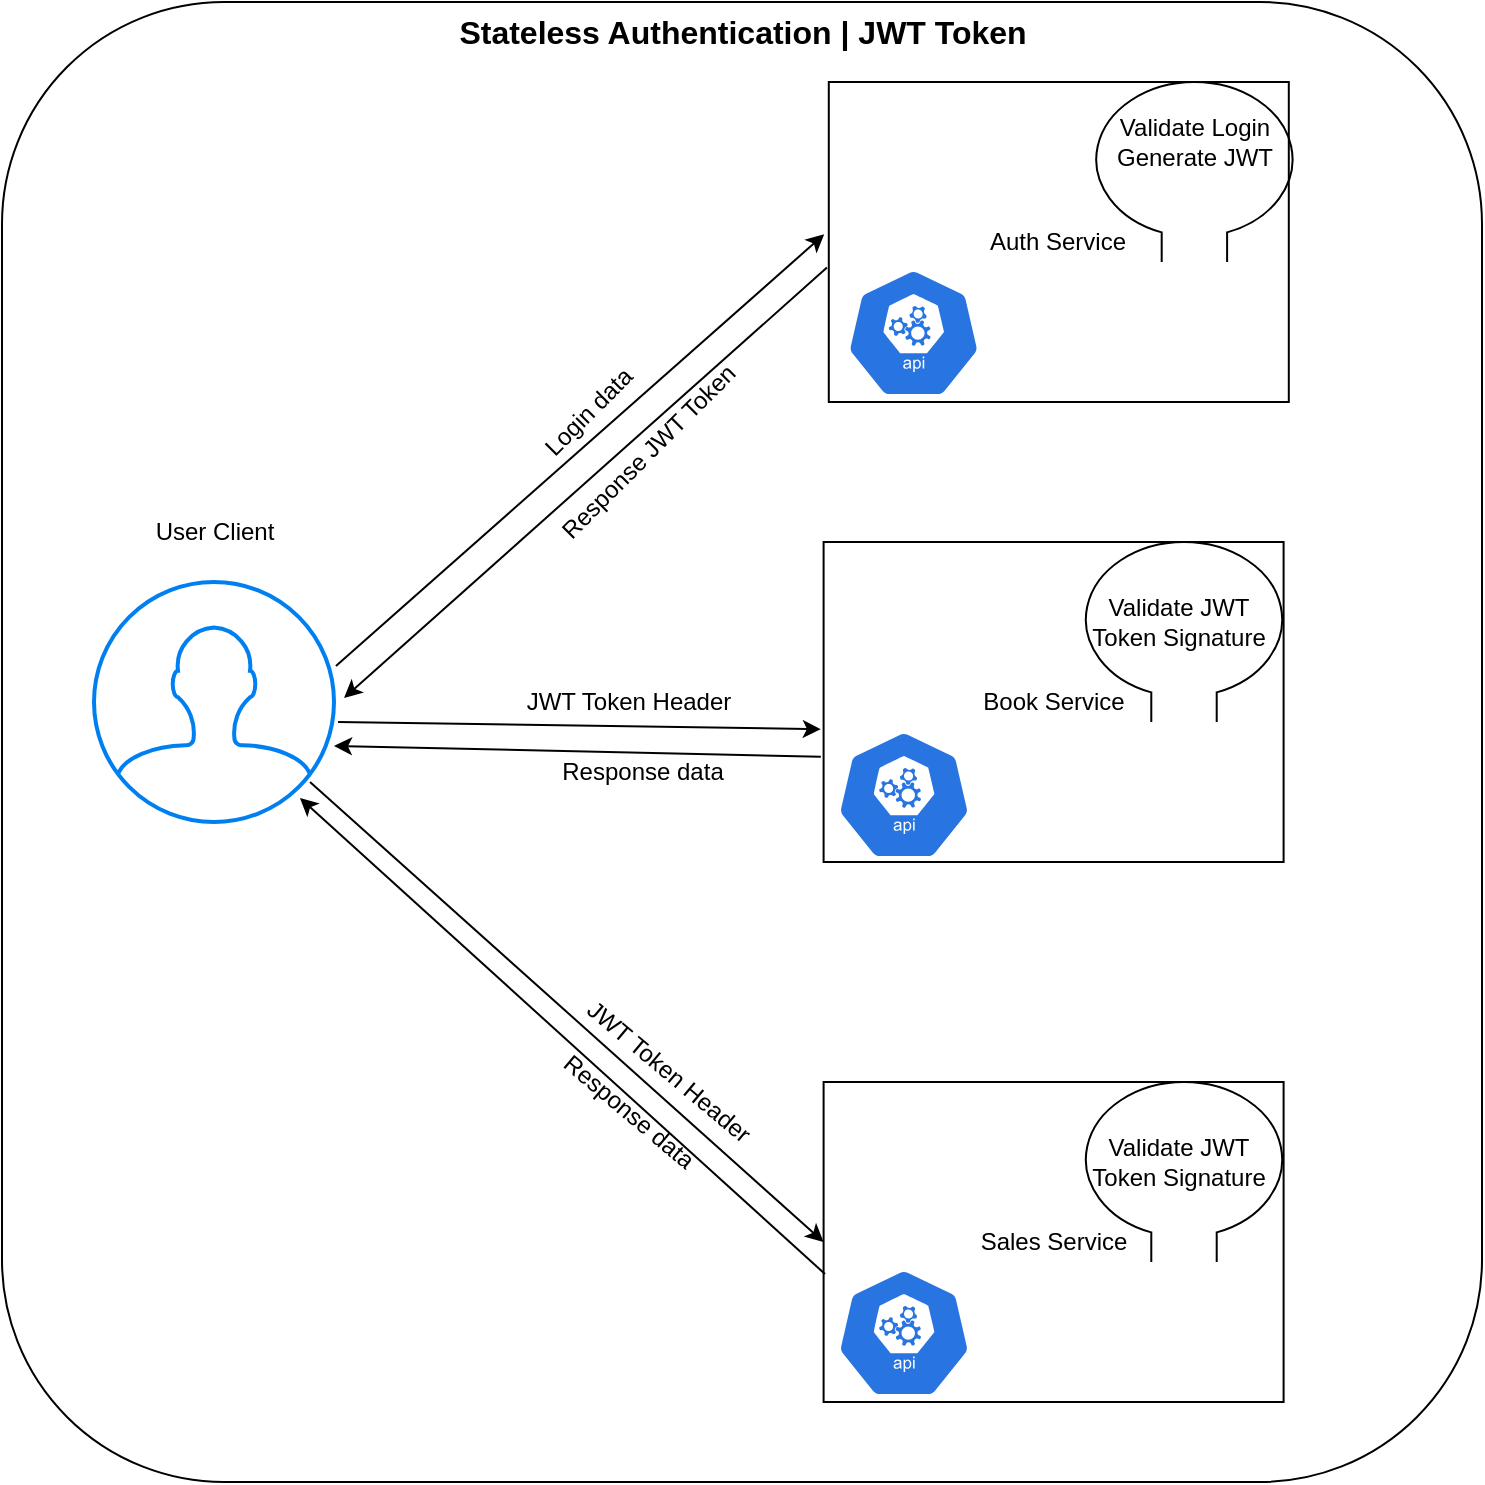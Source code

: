 <mxfile version="20.8.5" type="device"><diagram id="inU4cjQ3NT1jf53npDcN" name="Página-1"><mxGraphModel dx="724" dy="1526" grid="1" gridSize="10" guides="1" tooltips="1" connect="1" arrows="1" fold="1" page="1" pageScale="1" pageWidth="827" pageHeight="1169" math="0" shadow="0"><root><mxCell id="0"/><mxCell id="1" parent="0"/><mxCell id="OC38S1sl76dGQ1FFbjmb-30" value="" style="rounded=1;whiteSpace=wrap;html=1;fontStyle=1" parent="1" vertex="1"><mxGeometry x="44" y="-130" width="740" height="740" as="geometry"/></mxCell><mxCell id="OC38S1sl76dGQ1FFbjmb-2" value="" style="html=1;verticalLabelPosition=bottom;align=center;labelBackgroundColor=#ffffff;verticalAlign=top;strokeWidth=2;strokeColor=#0080F0;shadow=0;dashed=0;shape=mxgraph.ios7.icons.user;" parent="1" vertex="1"><mxGeometry x="90" y="160" width="120" height="120" as="geometry"/></mxCell><mxCell id="OC38S1sl76dGQ1FFbjmb-3" value="" style="endArrow=classic;html=1;rounded=0;exitX=1.008;exitY=0.35;exitDx=0;exitDy=0;exitPerimeter=0;entryX=-0.01;entryY=0.476;entryDx=0;entryDy=0;entryPerimeter=0;" parent="1" source="OC38S1sl76dGQ1FFbjmb-2" target="OC38S1sl76dGQ1FFbjmb-27" edge="1"><mxGeometry width="50" height="50" relative="1" as="geometry"><mxPoint x="390" y="270" as="sourcePoint"/><mxPoint x="460" y="60" as="targetPoint"/></mxGeometry></mxCell><mxCell id="OC38S1sl76dGQ1FFbjmb-4" value="Login data" style="text;html=1;align=center;verticalAlign=middle;resizable=0;points=[];autosize=1;strokeColor=none;fillColor=none;rotation=-45;" parent="1" vertex="1"><mxGeometry x="297.4" y="60" width="80" height="30" as="geometry"/></mxCell><mxCell id="OC38S1sl76dGQ1FFbjmb-5" value="" style="endArrow=classic;html=1;rounded=0;entryX=1.042;entryY=0.483;entryDx=0;entryDy=0;entryPerimeter=0;exitX=-0.004;exitY=0.58;exitDx=0;exitDy=0;exitPerimeter=0;" parent="1" source="OC38S1sl76dGQ1FFbjmb-27" target="OC38S1sl76dGQ1FFbjmb-2" edge="1"><mxGeometry width="50" height="50" relative="1" as="geometry"><mxPoint x="460" y="90" as="sourcePoint"/><mxPoint x="440" y="220" as="targetPoint"/></mxGeometry></mxCell><mxCell id="OC38S1sl76dGQ1FFbjmb-6" value="Response JWT Token" style="text;html=1;align=center;verticalAlign=middle;resizable=0;points=[];autosize=1;strokeColor=none;fillColor=none;rotation=-45;" parent="1" vertex="1"><mxGeometry x="297.4" y="80" width="140" height="30" as="geometry"/></mxCell><mxCell id="OC38S1sl76dGQ1FFbjmb-7" value="User Client" style="text;html=1;align=center;verticalAlign=middle;resizable=0;points=[];autosize=1;strokeColor=none;fillColor=none;" parent="1" vertex="1"><mxGeometry x="110" y="120" width="80" height="30" as="geometry"/></mxCell><mxCell id="OC38S1sl76dGQ1FFbjmb-9" value="Book Service" style="rounded=0;whiteSpace=wrap;html=1;" parent="1" vertex="1"><mxGeometry x="454.8" y="140" width="230" height="160" as="geometry"/></mxCell><mxCell id="OC38S1sl76dGQ1FFbjmb-10" value="Sales Service" style="rounded=0;whiteSpace=wrap;html=1;" parent="1" vertex="1"><mxGeometry x="454.8" y="410" width="230" height="160" as="geometry"/></mxCell><mxCell id="OC38S1sl76dGQ1FFbjmb-11" value="" style="endArrow=classic;html=1;rounded=0;exitX=1.017;exitY=0.583;exitDx=0;exitDy=0;exitPerimeter=0;entryX=-0.006;entryY=0.585;entryDx=0;entryDy=0;entryPerimeter=0;" parent="1" source="OC38S1sl76dGQ1FFbjmb-2" target="OC38S1sl76dGQ1FFbjmb-9" edge="1"><mxGeometry width="50" height="50" relative="1" as="geometry"><mxPoint x="220.96" y="212" as="sourcePoint"/><mxPoint x="470" y="95" as="targetPoint"/></mxGeometry></mxCell><mxCell id="OC38S1sl76dGQ1FFbjmb-12" value="JWT Token Header" style="text;html=1;align=center;verticalAlign=middle;resizable=0;points=[];autosize=1;strokeColor=none;fillColor=none;" parent="1" vertex="1"><mxGeometry x="297.4" y="205" width="120" height="30" as="geometry"/></mxCell><mxCell id="OC38S1sl76dGQ1FFbjmb-13" value="" style="endArrow=classic;html=1;rounded=0;exitX=-0.006;exitY=0.671;exitDx=0;exitDy=0;exitPerimeter=0;entryX=1;entryY=0.683;entryDx=0;entryDy=0;entryPerimeter=0;" parent="1" source="OC38S1sl76dGQ1FFbjmb-9" target="OC38S1sl76dGQ1FFbjmb-2" edge="1"><mxGeometry width="50" height="50" relative="1" as="geometry"><mxPoint x="390" y="300" as="sourcePoint"/><mxPoint x="220" y="250" as="targetPoint"/></mxGeometry></mxCell><mxCell id="OC38S1sl76dGQ1FFbjmb-14" value="Response data" style="text;html=1;align=center;verticalAlign=middle;resizable=0;points=[];autosize=1;strokeColor=none;fillColor=none;" parent="1" vertex="1"><mxGeometry x="314" y="240" width="100" height="30" as="geometry"/></mxCell><mxCell id="OC38S1sl76dGQ1FFbjmb-15" value="" style="endArrow=classic;html=1;rounded=0;exitX=0.9;exitY=0.833;exitDx=0;exitDy=0;exitPerimeter=0;entryX=0;entryY=0.5;entryDx=0;entryDy=0;" parent="1" source="OC38S1sl76dGQ1FFbjmb-2" target="OC38S1sl76dGQ1FFbjmb-10" edge="1"><mxGeometry width="50" height="50" relative="1" as="geometry"><mxPoint x="222.04" y="239.96" as="sourcePoint"/><mxPoint x="470" y="235" as="targetPoint"/></mxGeometry></mxCell><mxCell id="OC38S1sl76dGQ1FFbjmb-16" value="JWT Token Header" style="text;html=1;align=center;verticalAlign=middle;resizable=0;points=[];autosize=1;strokeColor=none;fillColor=none;rotation=40;" parent="1" vertex="1"><mxGeometry x="317.4" y="390" width="120" height="30" as="geometry"/></mxCell><mxCell id="OC38S1sl76dGQ1FFbjmb-17" value="" style="endArrow=classic;html=1;rounded=0;exitX=0.003;exitY=0.6;exitDx=0;exitDy=0;entryX=0.858;entryY=0.9;entryDx=0;entryDy=0;entryPerimeter=0;exitPerimeter=0;" parent="1" source="OC38S1sl76dGQ1FFbjmb-10" target="OC38S1sl76dGQ1FFbjmb-2" edge="1"><mxGeometry width="50" height="50" relative="1" as="geometry"><mxPoint x="468.98" y="246.97" as="sourcePoint"/><mxPoint x="190" y="280" as="targetPoint"/></mxGeometry></mxCell><mxCell id="OC38S1sl76dGQ1FFbjmb-18" value="Response data" style="text;html=1;align=center;verticalAlign=middle;resizable=0;points=[];autosize=1;strokeColor=none;fillColor=none;rotation=40;" parent="1" vertex="1"><mxGeometry x="307.4" y="410" width="100" height="30" as="geometry"/></mxCell><mxCell id="OC38S1sl76dGQ1FFbjmb-19" value="" style="verticalLabelPosition=bottom;shadow=0;dashed=0;align=center;html=1;verticalAlign=top;shape=mxgraph.electrical.radio.loop_antenna;" parent="1" vertex="1"><mxGeometry x="582.6" y="140" width="104.8" height="90" as="geometry"/></mxCell><mxCell id="OC38S1sl76dGQ1FFbjmb-20" value="&lt;div&gt;Validate JWT &lt;br&gt;&lt;/div&gt;&lt;div&gt;Token Signature&lt;/div&gt;" style="text;html=1;align=center;verticalAlign=middle;resizable=0;points=[];autosize=1;strokeColor=none;fillColor=none;" parent="1" vertex="1"><mxGeometry x="577.4" y="160" width="110" height="40" as="geometry"/></mxCell><mxCell id="OC38S1sl76dGQ1FFbjmb-21" value="" style="verticalLabelPosition=bottom;shadow=0;dashed=0;align=center;html=1;verticalAlign=top;shape=mxgraph.electrical.radio.loop_antenna;" parent="1" vertex="1"><mxGeometry x="582.6" y="410" width="104.8" height="90" as="geometry"/></mxCell><mxCell id="OC38S1sl76dGQ1FFbjmb-22" value="&lt;div&gt;Validate JWT &lt;br&gt;&lt;/div&gt;&lt;div&gt;Token Signature&lt;/div&gt;" style="text;html=1;align=center;verticalAlign=middle;resizable=0;points=[];autosize=1;strokeColor=none;fillColor=none;" parent="1" vertex="1"><mxGeometry x="577.4" y="430" width="110" height="40" as="geometry"/></mxCell><mxCell id="OC38S1sl76dGQ1FFbjmb-27" value="&lt;div&gt;Auth Service&lt;/div&gt;" style="rounded=0;whiteSpace=wrap;html=1;" parent="1" vertex="1"><mxGeometry x="457.4" y="-90" width="230" height="160" as="geometry"/></mxCell><mxCell id="OC38S1sl76dGQ1FFbjmb-28" value="" style="verticalLabelPosition=bottom;shadow=0;dashed=0;align=center;html=1;verticalAlign=top;shape=mxgraph.electrical.radio.loop_antenna;" parent="1" vertex="1"><mxGeometry x="587.8" y="-90" width="104.8" height="90" as="geometry"/></mxCell><mxCell id="OC38S1sl76dGQ1FFbjmb-29" value="&lt;div&gt;Validate Login&lt;br&gt;&lt;/div&gt;&lt;div&gt;Generate JWT&lt;br&gt;&lt;/div&gt;" style="text;html=1;align=center;verticalAlign=middle;resizable=0;points=[];autosize=1;strokeColor=none;fillColor=none;" parent="1" vertex="1"><mxGeometry x="590.2" y="-80" width="100" height="40" as="geometry"/></mxCell><mxCell id="OC38S1sl76dGQ1FFbjmb-31" value="&lt;b style=&quot;font-size: 16px;&quot;&gt;Stateless Authentication | JWT Token&lt;br style=&quot;font-size: 16px;&quot;&gt;&lt;/b&gt;" style="text;html=1;align=center;verticalAlign=middle;resizable=0;points=[];autosize=1;strokeColor=none;fillColor=none;fontSize=16;" parent="1" vertex="1"><mxGeometry x="259" y="-130" width="310" height="30" as="geometry"/></mxCell><mxCell id="8C7D8KZa0h7V00k7eu4G-1" value="" style="sketch=0;html=1;dashed=0;whitespace=wrap;fillColor=#2875E2;strokeColor=#ffffff;points=[[0.005,0.63,0],[0.1,0.2,0],[0.9,0.2,0],[0.5,0,0],[0.995,0.63,0],[0.72,0.99,0],[0.5,1,0],[0.28,0.99,0]];verticalLabelPosition=bottom;align=center;verticalAlign=top;shape=mxgraph.kubernetes.icon;prIcon=api" vertex="1" parent="1"><mxGeometry x="450" y="234" width="90" height="65" as="geometry"/></mxCell><mxCell id="8C7D8KZa0h7V00k7eu4G-4" value="" style="sketch=0;html=1;dashed=0;whitespace=wrap;fillColor=#2875E2;strokeColor=#ffffff;points=[[0.005,0.63,0],[0.1,0.2,0],[0.9,0.2,0],[0.5,0,0],[0.995,0.63,0],[0.72,0.99,0],[0.5,1,0],[0.28,0.99,0]];verticalLabelPosition=bottom;align=center;verticalAlign=top;shape=mxgraph.kubernetes.icon;prIcon=api" vertex="1" parent="1"><mxGeometry x="454.8" y="3" width="90" height="65" as="geometry"/></mxCell><mxCell id="8C7D8KZa0h7V00k7eu4G-5" value="" style="sketch=0;html=1;dashed=0;whitespace=wrap;fillColor=#2875E2;strokeColor=#ffffff;points=[[0.005,0.63,0],[0.1,0.2,0],[0.9,0.2,0],[0.5,0,0],[0.995,0.63,0],[0.72,0.99,0],[0.5,1,0],[0.28,0.99,0]];verticalLabelPosition=bottom;align=center;verticalAlign=top;shape=mxgraph.kubernetes.icon;prIcon=api" vertex="1" parent="1"><mxGeometry x="450" y="503" width="90" height="65" as="geometry"/></mxCell></root></mxGraphModel></diagram></mxfile>
